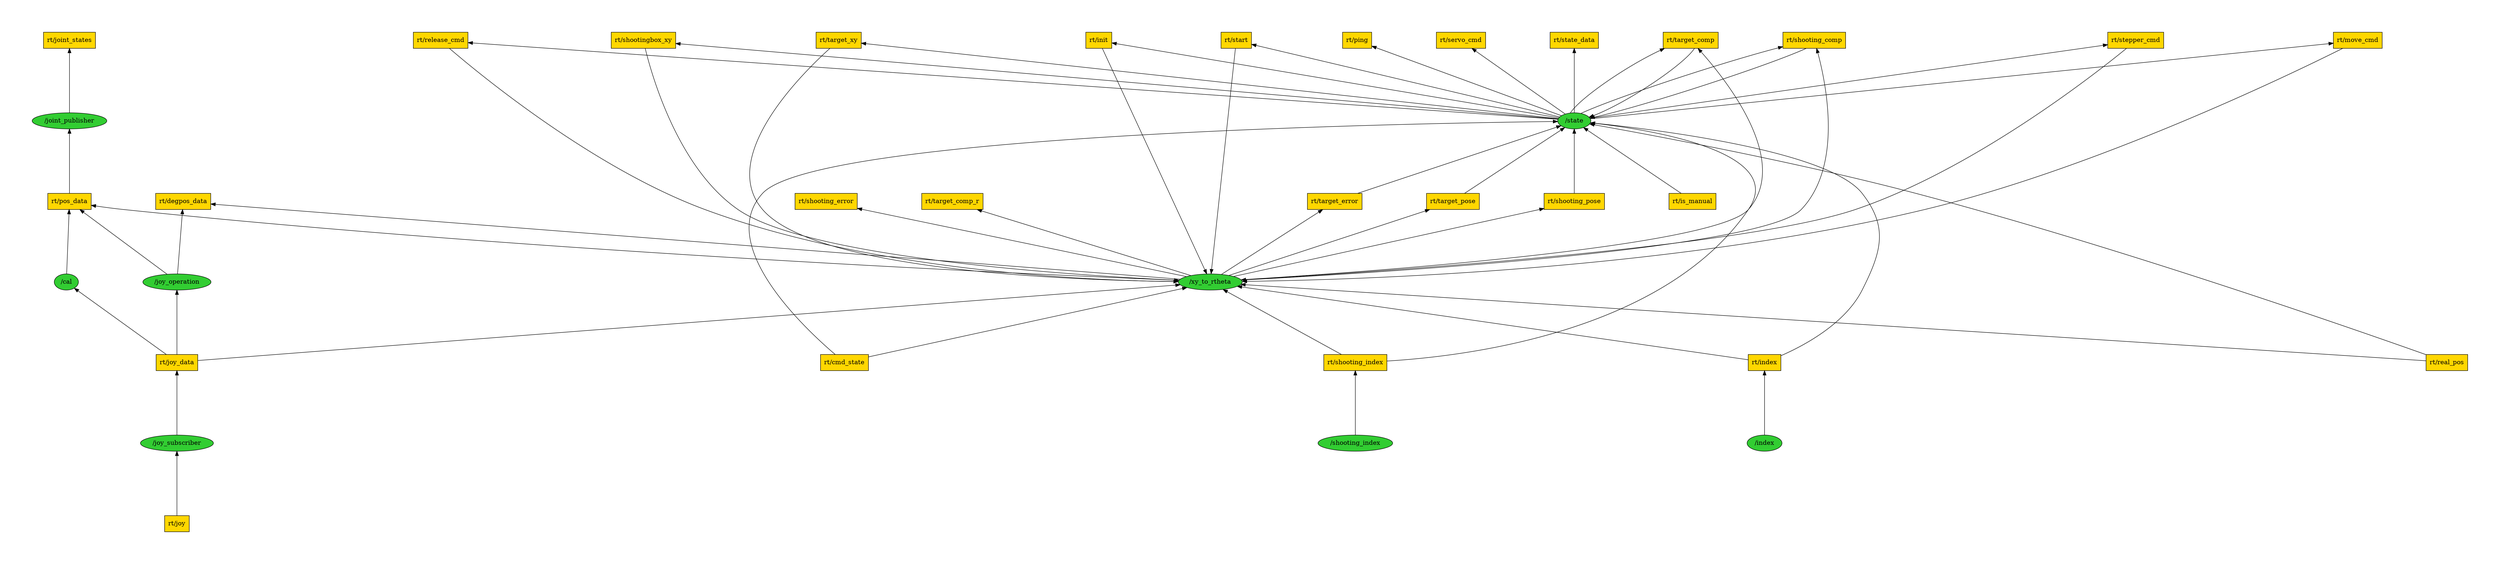 digraph rosgraph {graph [pad="1", nodesep="2", rankdir="BT", ranksep="2"];"/joint_publisher"[style=filled,fillcolor="limegreen"];"/joy_operation"[style=filled,fillcolor="limegreen"];"/state"[style=filled,fillcolor="limegreen"];"/index"[style=filled,fillcolor="limegreen"];"/cal"[style=filled,fillcolor="limegreen"];"/xy_to_rtheta"[style=filled,fillcolor="limegreen"];"/joy_subscriber"[style=filled,fillcolor="limegreen"];"/shooting_index"[style=filled,fillcolor="limegreen"];"rt/cmd_state"[shape=box,style=filled,fillcolor="gold"];"rt/target_error"[shape=box,style=filled,fillcolor="gold"];"rt/shooting_error"[shape=box,style=filled,fillcolor="gold"];"rt/target_xy"[shape=box,style=filled,fillcolor="gold"];"rt/joy"[shape=box,style=filled,fillcolor="gold"];"rt/target_comp_r"[shape=box,style=filled,fillcolor="gold"];"rt/servo_cmd"[shape=box,style=filled,fillcolor="gold"];"rt/shooting_pose"[shape=box,style=filled,fillcolor="gold"];"rt/joy_data"[shape=box,style=filled,fillcolor="gold"];"rt/degpos_data"[shape=box,style=filled,fillcolor="gold"];"rt/state_data"[shape=box,style=filled,fillcolor="gold"];"rt/shooting_index"[shape=box,style=filled,fillcolor="gold"];"rt/init"[shape=box,style=filled,fillcolor="gold"];"rt/index"[shape=box,style=filled,fillcolor="gold"];"rt/target_comp"[shape=box,style=filled,fillcolor="gold"];"rt/start"[shape=box,style=filled,fillcolor="gold"];"rt/joint_states"[shape=box,style=filled,fillcolor="gold"];"rt/is_manual"[shape=box,style=filled,fillcolor="gold"];"rt/stepper_cmd"[shape=box,style=filled,fillcolor="gold"];"rt/real_pos"[shape=box,style=filled,fillcolor="gold"];"rt/shooting_comp"[shape=box,style=filled,fillcolor="gold"];"rt/pos_data"[shape=box,style=filled,fillcolor="gold"];"rt/target_pose"[shape=box,style=filled,fillcolor="gold"];"rt/move_cmd"[shape=box,style=filled,fillcolor="gold"];"rt/release_cmd"[shape=box,style=filled,fillcolor="gold"];"rt/ping"[shape=box,style=filled,fillcolor="gold"];"rt/shootingbox_xy"[shape=box,style=filled,fillcolor="gold"];"/joint_publisher" -> "rt/joint_states""rt/pos_data" -> "/joint_publisher""/joy_operation" -> "rt/pos_data""/joy_operation" -> "rt/degpos_data""rt/joy_data" -> "/joy_operation""/state" -> "rt/target_comp""/state" -> "rt/state_data""/state" -> "rt/start""/state" -> "rt/shootingbox_xy""/state" -> "rt/stepper_cmd""/state" -> "rt/release_cmd""/state" -> "rt/ping""/state" -> "rt/target_xy""/state" -> "rt/move_cmd""/state" -> "rt/shooting_comp""/state" -> "rt/servo_cmd""/state" -> "rt/init""rt/real_pos" -> "/state""rt/index" -> "/state""rt/is_manual" -> "/state""rt/shooting_comp" -> "/state""rt/cmd_state" -> "/state""rt/shooting_pose" -> "/state""rt/target_comp" -> "/state""rt/target_error" -> "/state""rt/shooting_index" -> "/state""rt/target_pose" -> "/state""/index" -> "rt/index""/cal" -> "rt/pos_data""rt/joy_data" -> "/cal""/xy_to_rtheta" -> "rt/target_pose""/xy_to_rtheta" -> "rt/target_comp""/xy_to_rtheta" -> "rt/target_error""/xy_to_rtheta" -> "rt/pos_data""/xy_to_rtheta" -> "rt/degpos_data""/xy_to_rtheta" -> "rt/shooting_comp""/xy_to_rtheta" -> "rt/target_comp_r""/xy_to_rtheta" -> "rt/shooting_pose""/xy_to_rtheta" -> "rt/shooting_error""rt/stepper_cmd" -> "/xy_to_rtheta""rt/shootingbox_xy" -> "/xy_to_rtheta""rt/init" -> "/xy_to_rtheta""rt/index" -> "/xy_to_rtheta""rt/cmd_state" -> "/xy_to_rtheta""rt/real_pos" -> "/xy_to_rtheta""rt/target_xy" -> "/xy_to_rtheta""rt/move_cmd" -> "/xy_to_rtheta""rt/shooting_index" -> "/xy_to_rtheta""rt/joy_data" -> "/xy_to_rtheta""rt/release_cmd" -> "/xy_to_rtheta""rt/start" -> "/xy_to_rtheta""/joy_subscriber" -> "rt/joy_data""rt/joy" -> "/joy_subscriber""/shooting_index" -> "rt/shooting_index"}